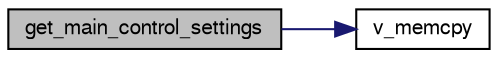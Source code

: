 digraph "get_main_control_settings"
{
  edge [fontname="FreeSans",fontsize="10",labelfontname="FreeSans",labelfontsize="10"];
  node [fontname="FreeSans",fontsize="10",shape=record];
  rankdir="LR";
  Node1 [label="get_main_control_settings",height=0.2,width=0.4,color="black", fillcolor="grey75", style="filled", fontcolor="black"];
  Node1 -> Node2 [color="midnightblue",fontsize="10",style="solid",fontname="FreeSans"];
  Node2 [label="v_memcpy",height=0.2,width=0.4,color="black", fillcolor="white", style="filled",URL="$dd/df1/rt__interface__lcm_8cpp.html#aa5f4c06b7720f635aed7bf1462fa4465"];
}

